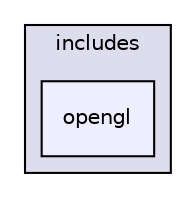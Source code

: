 digraph "source/includes/opengl" {
  compound=true
  node [ fontsize="10", fontname="Helvetica"];
  edge [ labelfontsize="10", labelfontname="Helvetica"];
  subgraph clusterdir_c9f89f587e7e777be723ee48a3df5844 {
    graph [ bgcolor="#ddddee", pencolor="black", label="includes" fontname="Helvetica", fontsize="10", URL="dir_c9f89f587e7e777be723ee48a3df5844.html"]
  dir_ce01ad49ddb7ffec30b04cf8469eb21a [shape=box, label="opengl", style="filled", fillcolor="#eeeeff", pencolor="black", URL="dir_ce01ad49ddb7ffec30b04cf8469eb21a.html"];
  }
}
